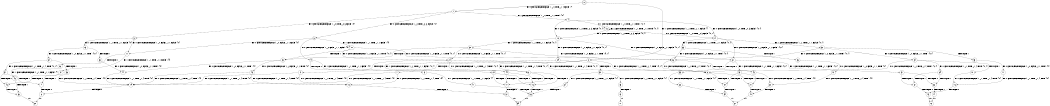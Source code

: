 digraph BCG {
size = "7, 10.5";
center = TRUE;
node [shape = circle];
0 [peripheries = 2];
0 -> 1 [label = "EX !0 !ATOMIC_EXCH_BRANCH (1, +1, TRUE, +1, 4, FALSE) !{}"];
0 -> 2 [label = "EX !1 !ATOMIC_EXCH_BRANCH (1, +1, TRUE, +1, 1, FALSE) !{}"];
1 -> 3 [label = "EX !0 !ATOMIC_EXCH_BRANCH (1, +0, TRUE, +0, 3, FALSE) !{0}"];
1 -> 4 [label = "EX !1 !ATOMIC_EXCH_BRANCH (1, +1, TRUE, +1, 1, TRUE) !{0}"];
1 -> 5 [label = "EX !0 !ATOMIC_EXCH_BRANCH (1, +0, TRUE, +0, 3, FALSE) !{0}"];
2 -> 6 [label = "EX !0 !ATOMIC_EXCH_BRANCH (1, +1, TRUE, +1, 4, TRUE) !{0, 1}"];
2 -> 7 [label = "TERMINATE !1"];
2 -> 8 [label = "EX !0 !ATOMIC_EXCH_BRANCH (1, +1, TRUE, +1, 4, TRUE) !{0, 1}"];
3 -> 9 [label = "EX !0 !ATOMIC_EXCH_BRANCH (1, +0, FALSE, +1, 1, FALSE) !{0}"];
3 -> 10 [label = "EX !1 !ATOMIC_EXCH_BRANCH (1, +1, TRUE, +1, 1, FALSE) !{0}"];
3 -> 11 [label = "EX !0 !ATOMIC_EXCH_BRANCH (1, +0, FALSE, +1, 1, FALSE) !{0}"];
4 -> 12 [label = "EX !0 !ATOMIC_EXCH_BRANCH (1, +0, TRUE, +0, 3, FALSE) !{0, 1}"];
4 -> 13 [label = "EX !1 !ATOMIC_EXCH_BRANCH (1, +1, TRUE, +1, 1, TRUE) !{0, 1}"];
4 -> 14 [label = "EX !0 !ATOMIC_EXCH_BRANCH (1, +0, TRUE, +0, 3, FALSE) !{0, 1}"];
5 -> 15 [label = "EX !1 !ATOMIC_EXCH_BRANCH (1, +1, TRUE, +1, 1, FALSE) !{0}"];
5 -> 11 [label = "EX !0 !ATOMIC_EXCH_BRANCH (1, +0, FALSE, +1, 1, FALSE) !{0}"];
6 -> 16 [label = "TERMINATE !0"];
6 -> 17 [label = "TERMINATE !1"];
7 -> 18 [label = "EX !0 !ATOMIC_EXCH_BRANCH (1, +1, TRUE, +1, 4, TRUE) !{0}"];
7 -> 19 [label = "EX !0 !ATOMIC_EXCH_BRANCH (1, +1, TRUE, +1, 4, TRUE) !{0}"];
8 -> 20 [label = "TERMINATE !0"];
8 -> 21 [label = "TERMINATE !1"];
9 -> 22 [label = "EX !1 !ATOMIC_EXCH_BRANCH (1, +1, TRUE, +1, 1, FALSE) !{0}"];
9 -> 23 [label = "TERMINATE !0"];
10 -> 24 [label = "EX !0 !ATOMIC_EXCH_BRANCH (1, +0, FALSE, +1, 1, TRUE) !{0, 1}"];
10 -> 25 [label = "TERMINATE !1"];
10 -> 26 [label = "EX !0 !ATOMIC_EXCH_BRANCH (1, +0, FALSE, +1, 1, TRUE) !{0, 1}"];
11 -> 27 [label = "EX !1 !ATOMIC_EXCH_BRANCH (1, +1, TRUE, +1, 1, FALSE) !{0}"];
11 -> 28 [label = "TERMINATE !0"];
12 -> 29 [label = "EX !0 !ATOMIC_EXCH_BRANCH (1, +0, FALSE, +1, 1, FALSE) !{0, 1}"];
12 -> 30 [label = "EX !1 !ATOMIC_EXCH_BRANCH (1, +1, TRUE, +1, 1, FALSE) !{0, 1}"];
12 -> 31 [label = "EX !0 !ATOMIC_EXCH_BRANCH (1, +0, FALSE, +1, 1, FALSE) !{0, 1}"];
13 -> 12 [label = "EX !0 !ATOMIC_EXCH_BRANCH (1, +0, TRUE, +0, 3, FALSE) !{0, 1}"];
13 -> 13 [label = "EX !1 !ATOMIC_EXCH_BRANCH (1, +1, TRUE, +1, 1, TRUE) !{0, 1}"];
13 -> 14 [label = "EX !0 !ATOMIC_EXCH_BRANCH (1, +0, TRUE, +0, 3, FALSE) !{0, 1}"];
14 -> 32 [label = "EX !1 !ATOMIC_EXCH_BRANCH (1, +1, TRUE, +1, 1, FALSE) !{0, 1}"];
14 -> 31 [label = "EX !0 !ATOMIC_EXCH_BRANCH (1, +0, FALSE, +1, 1, FALSE) !{0, 1}"];
14 -> 33 [label = "EX !1 !ATOMIC_EXCH_BRANCH (1, +1, TRUE, +1, 1, FALSE) !{0, 1}"];
15 -> 34 [label = "EX !0 !ATOMIC_EXCH_BRANCH (1, +0, FALSE, +1, 1, TRUE) !{0, 1}"];
15 -> 35 [label = "TERMINATE !1"];
16 -> 36 [label = "TERMINATE !1"];
17 -> 37 [label = "TERMINATE !0"];
18 -> 37 [label = "TERMINATE !0"];
19 -> 38 [label = "TERMINATE !0"];
20 -> 39 [label = "TERMINATE !1"];
21 -> 40 [label = "TERMINATE !0"];
22 -> 16 [label = "TERMINATE !0"];
22 -> 17 [label = "TERMINATE !1"];
23 -> 41 [label = "EX !1 !ATOMIC_EXCH_BRANCH (1, +1, TRUE, +1, 1, FALSE) !{}"];
24 -> 6 [label = "EX !0 !ATOMIC_EXCH_BRANCH (1, +1, TRUE, +1, 4, TRUE) !{0, 1}"];
24 -> 42 [label = "TERMINATE !1"];
24 -> 8 [label = "EX !0 !ATOMIC_EXCH_BRANCH (1, +1, TRUE, +1, 4, TRUE) !{0, 1}"];
25 -> 43 [label = "EX !0 !ATOMIC_EXCH_BRANCH (1, +0, FALSE, +1, 1, TRUE) !{0}"];
25 -> 44 [label = "EX !0 !ATOMIC_EXCH_BRANCH (1, +0, FALSE, +1, 1, TRUE) !{0}"];
26 -> 8 [label = "EX !0 !ATOMIC_EXCH_BRANCH (1, +1, TRUE, +1, 4, TRUE) !{0, 1}"];
26 -> 45 [label = "TERMINATE !1"];
27 -> 46 [label = "TERMINATE !0"];
27 -> 47 [label = "TERMINATE !1"];
28 -> 48 [label = "EX !1 !ATOMIC_EXCH_BRANCH (1, +1, TRUE, +1, 1, FALSE) !{}"];
29 -> 49 [label = "EX !1 !ATOMIC_EXCH_BRANCH (1, +1, TRUE, +1, 1, FALSE) !{0, 1}"];
29 -> 50 [label = "TERMINATE !0"];
30 -> 24 [label = "EX !0 !ATOMIC_EXCH_BRANCH (1, +0, FALSE, +1, 1, TRUE) !{0, 1}"];
30 -> 25 [label = "TERMINATE !1"];
30 -> 26 [label = "EX !0 !ATOMIC_EXCH_BRANCH (1, +0, FALSE, +1, 1, TRUE) !{0, 1}"];
31 -> 51 [label = "EX !1 !ATOMIC_EXCH_BRANCH (1, +1, TRUE, +1, 1, FALSE) !{0, 1}"];
31 -> 52 [label = "EX !1 !ATOMIC_EXCH_BRANCH (1, +1, TRUE, +1, 1, FALSE) !{0, 1}"];
31 -> 53 [label = "TERMINATE !0"];
32 -> 54 [label = "EX !0 !ATOMIC_EXCH_BRANCH (1, +0, FALSE, +1, 1, TRUE) !{0, 1}"];
32 -> 55 [label = "TERMINATE !1"];
32 -> 26 [label = "EX !0 !ATOMIC_EXCH_BRANCH (1, +0, FALSE, +1, 1, TRUE) !{0, 1}"];
33 -> 26 [label = "EX !0 !ATOMIC_EXCH_BRANCH (1, +0, FALSE, +1, 1, TRUE) !{0, 1}"];
33 -> 56 [label = "TERMINATE !1"];
34 -> 57 [label = "EX !0 !ATOMIC_EXCH_BRANCH (1, +1, TRUE, +1, 4, TRUE) !{0, 1}"];
34 -> 58 [label = "TERMINATE !1"];
35 -> 44 [label = "EX !0 !ATOMIC_EXCH_BRANCH (1, +0, FALSE, +1, 1, TRUE) !{0}"];
36 -> 59 [label = "exit"];
37 -> 59 [label = "exit"];
38 -> 60 [label = "exit"];
39 -> 61 [label = "exit"];
40 -> 61 [label = "exit"];
41 -> 36 [label = "TERMINATE !1"];
42 -> 18 [label = "EX !0 !ATOMIC_EXCH_BRANCH (1, +1, TRUE, +1, 4, TRUE) !{0}"];
42 -> 19 [label = "EX !0 !ATOMIC_EXCH_BRANCH (1, +1, TRUE, +1, 4, TRUE) !{0}"];
43 -> 18 [label = "EX !0 !ATOMIC_EXCH_BRANCH (1, +1, TRUE, +1, 4, TRUE) !{0}"];
43 -> 19 [label = "EX !0 !ATOMIC_EXCH_BRANCH (1, +1, TRUE, +1, 4, TRUE) !{0}"];
44 -> 19 [label = "EX !0 !ATOMIC_EXCH_BRANCH (1, +1, TRUE, +1, 4, TRUE) !{0}"];
45 -> 62 [label = "EX !0 !ATOMIC_EXCH_BRANCH (1, +1, TRUE, +1, 4, TRUE) !{0}"];
46 -> 63 [label = "TERMINATE !1"];
47 -> 38 [label = "TERMINATE !0"];
48 -> 63 [label = "TERMINATE !1"];
49 -> 16 [label = "TERMINATE !0"];
49 -> 17 [label = "TERMINATE !1"];
50 -> 64 [label = "EX !1 !ATOMIC_EXCH_BRANCH (1, +1, TRUE, +1, 1, FALSE) !{1}"];
50 -> 65 [label = "EX !1 !ATOMIC_EXCH_BRANCH (1, +1, TRUE, +1, 1, FALSE) !{1}"];
51 -> 66 [label = "TERMINATE !0"];
51 -> 67 [label = "TERMINATE !1"];
52 -> 20 [label = "TERMINATE !0"];
52 -> 21 [label = "TERMINATE !1"];
53 -> 68 [label = "EX !1 !ATOMIC_EXCH_BRANCH (1, +1, TRUE, +1, 1, FALSE) !{1}"];
54 -> 69 [label = "EX !0 !ATOMIC_EXCH_BRANCH (1, +1, TRUE, +1, 4, TRUE) !{0, 1}"];
54 -> 70 [label = "TERMINATE !1"];
54 -> 8 [label = "EX !0 !ATOMIC_EXCH_BRANCH (1, +1, TRUE, +1, 4, TRUE) !{0, 1}"];
55 -> 71 [label = "EX !0 !ATOMIC_EXCH_BRANCH (1, +0, FALSE, +1, 1, TRUE) !{0}"];
56 -> 72 [label = "EX !0 !ATOMIC_EXCH_BRANCH (1, +0, FALSE, +1, 1, TRUE) !{0}"];
57 -> 46 [label = "TERMINATE !0"];
57 -> 47 [label = "TERMINATE !1"];
58 -> 19 [label = "EX !0 !ATOMIC_EXCH_BRANCH (1, +1, TRUE, +1, 4, TRUE) !{0}"];
62 -> 40 [label = "TERMINATE !0"];
63 -> 60 [label = "exit"];
64 -> 36 [label = "TERMINATE !1"];
65 -> 73 [label = "TERMINATE !1"];
66 -> 74 [label = "TERMINATE !1"];
67 -> 75 [label = "TERMINATE !0"];
68 -> 39 [label = "TERMINATE !1"];
69 -> 66 [label = "TERMINATE !0"];
69 -> 67 [label = "TERMINATE !1"];
70 -> 76 [label = "EX !0 !ATOMIC_EXCH_BRANCH (1, +1, TRUE, +1, 4, TRUE) !{0}"];
71 -> 76 [label = "EX !0 !ATOMIC_EXCH_BRANCH (1, +1, TRUE, +1, 4, TRUE) !{0}"];
72 -> 62 [label = "EX !0 !ATOMIC_EXCH_BRANCH (1, +1, TRUE, +1, 4, TRUE) !{0}"];
73 -> 77 [label = "exit"];
74 -> 78 [label = "exit"];
75 -> 78 [label = "exit"];
76 -> 75 [label = "TERMINATE !0"];
}
